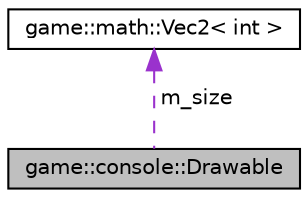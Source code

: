 digraph "game::console::Drawable"
{
 // LATEX_PDF_SIZE
  edge [fontname="Helvetica",fontsize="10",labelfontname="Helvetica",labelfontsize="10"];
  node [fontname="Helvetica",fontsize="10",shape=record];
  Node1 [label="game::console::Drawable",height=0.2,width=0.4,color="black", fillcolor="grey75", style="filled", fontcolor="black",tooltip="Abstract superclass of Sprite and MultiSprite classes."];
  Node2 -> Node1 [dir="back",color="darkorchid3",fontsize="10",style="dashed",label=" m_size" ,fontname="Helvetica"];
  Node2 [label="game::math::Vec2\< int \>",height=0.2,width=0.4,color="black", fillcolor="white", style="filled",URL="$classgame_1_1math_1_1_vec2.html",tooltip=" "];
}

